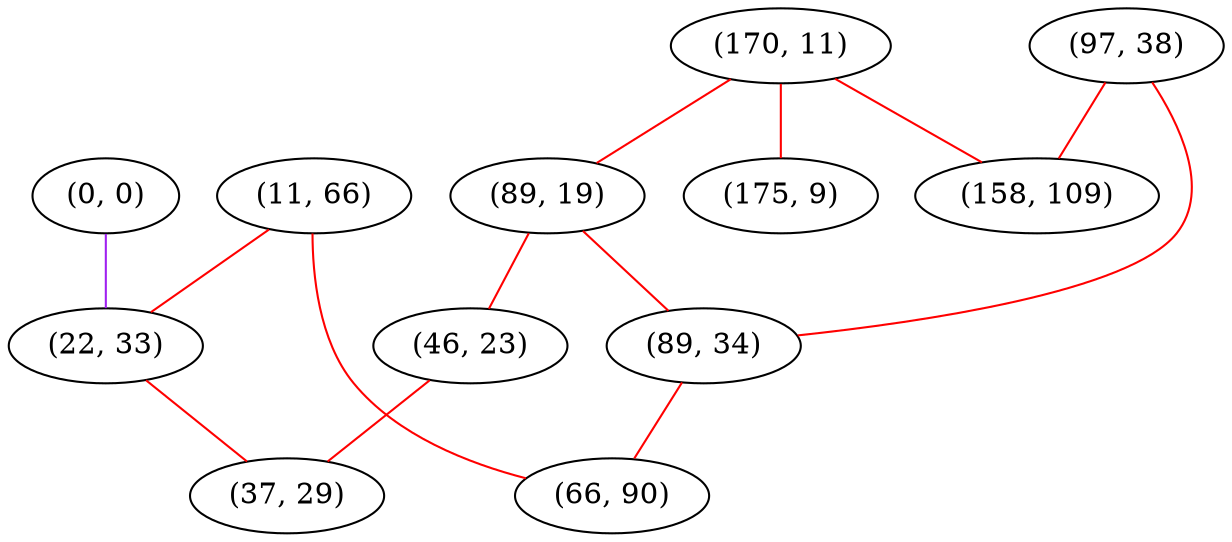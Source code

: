 graph "" {
"(0, 0)";
"(170, 11)";
"(11, 66)";
"(89, 19)";
"(97, 38)";
"(175, 9)";
"(89, 34)";
"(22, 33)";
"(46, 23)";
"(37, 29)";
"(158, 109)";
"(66, 90)";
"(0, 0)" -- "(22, 33)"  [color=purple, key=0, weight=4];
"(170, 11)" -- "(89, 19)"  [color=red, key=0, weight=1];
"(170, 11)" -- "(158, 109)"  [color=red, key=0, weight=1];
"(170, 11)" -- "(175, 9)"  [color=red, key=0, weight=1];
"(11, 66)" -- "(22, 33)"  [color=red, key=0, weight=1];
"(11, 66)" -- "(66, 90)"  [color=red, key=0, weight=1];
"(89, 19)" -- "(89, 34)"  [color=red, key=0, weight=1];
"(89, 19)" -- "(46, 23)"  [color=red, key=0, weight=1];
"(97, 38)" -- "(89, 34)"  [color=red, key=0, weight=1];
"(97, 38)" -- "(158, 109)"  [color=red, key=0, weight=1];
"(89, 34)" -- "(66, 90)"  [color=red, key=0, weight=1];
"(22, 33)" -- "(37, 29)"  [color=red, key=0, weight=1];
"(46, 23)" -- "(37, 29)"  [color=red, key=0, weight=1];
}
